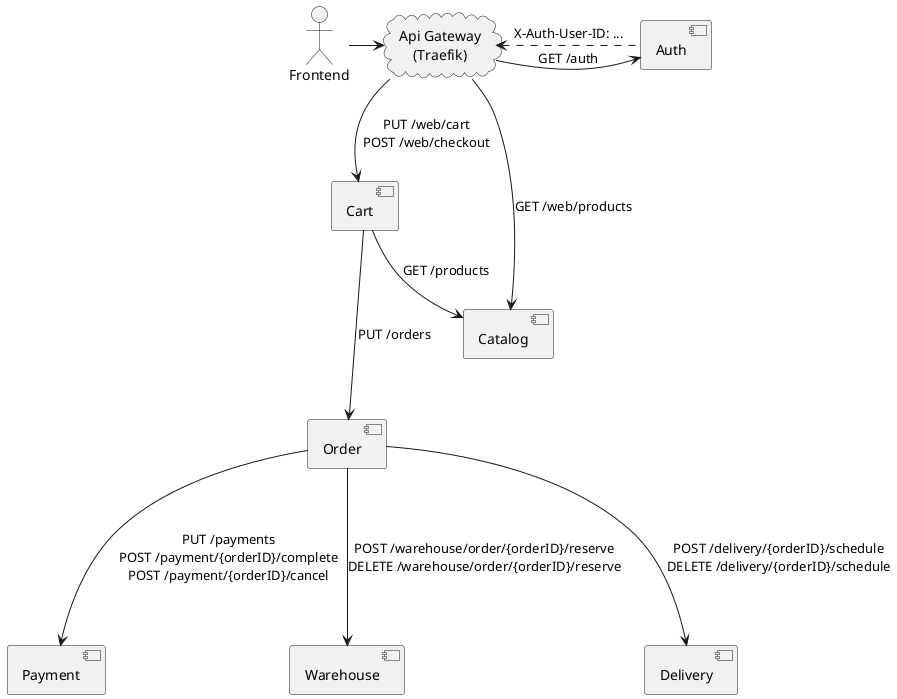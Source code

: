 @startuml
skinparam defaultTextAlignment center

actor User [
    Frontend
]

cloud APIGateway [
    Api Gateway
    (Traefik)
]

component Auth

component Cart

component Order

component Catalog

component Payment

component Warehouse

component Delivery

User -right-> APIGateway

APIGateway -right-> Auth: GET /auth
APIGateway <.right. Auth: X-Auth-User-ID: ...

APIGateway --> Catalog: GET /web/products

APIGateway --> Cart: PUT /web/cart\nPOST /web/checkout

Cart --> Catalog: GET /products

Cart ---> Order: PUT /orders

Order ---> Payment: PUT /payments\nPOST /payment/{orderID}/complete\nPOST /payment/{orderID}/cancel

Order ---> Warehouse: POST /warehouse/order/{orderID}/reserve\nDELETE /warehouse/order/{orderID}/reserve

Order --->  Delivery: POST /delivery/{orderID}/schedule\nDELETE /delivery/{orderID}/schedule

@enduml